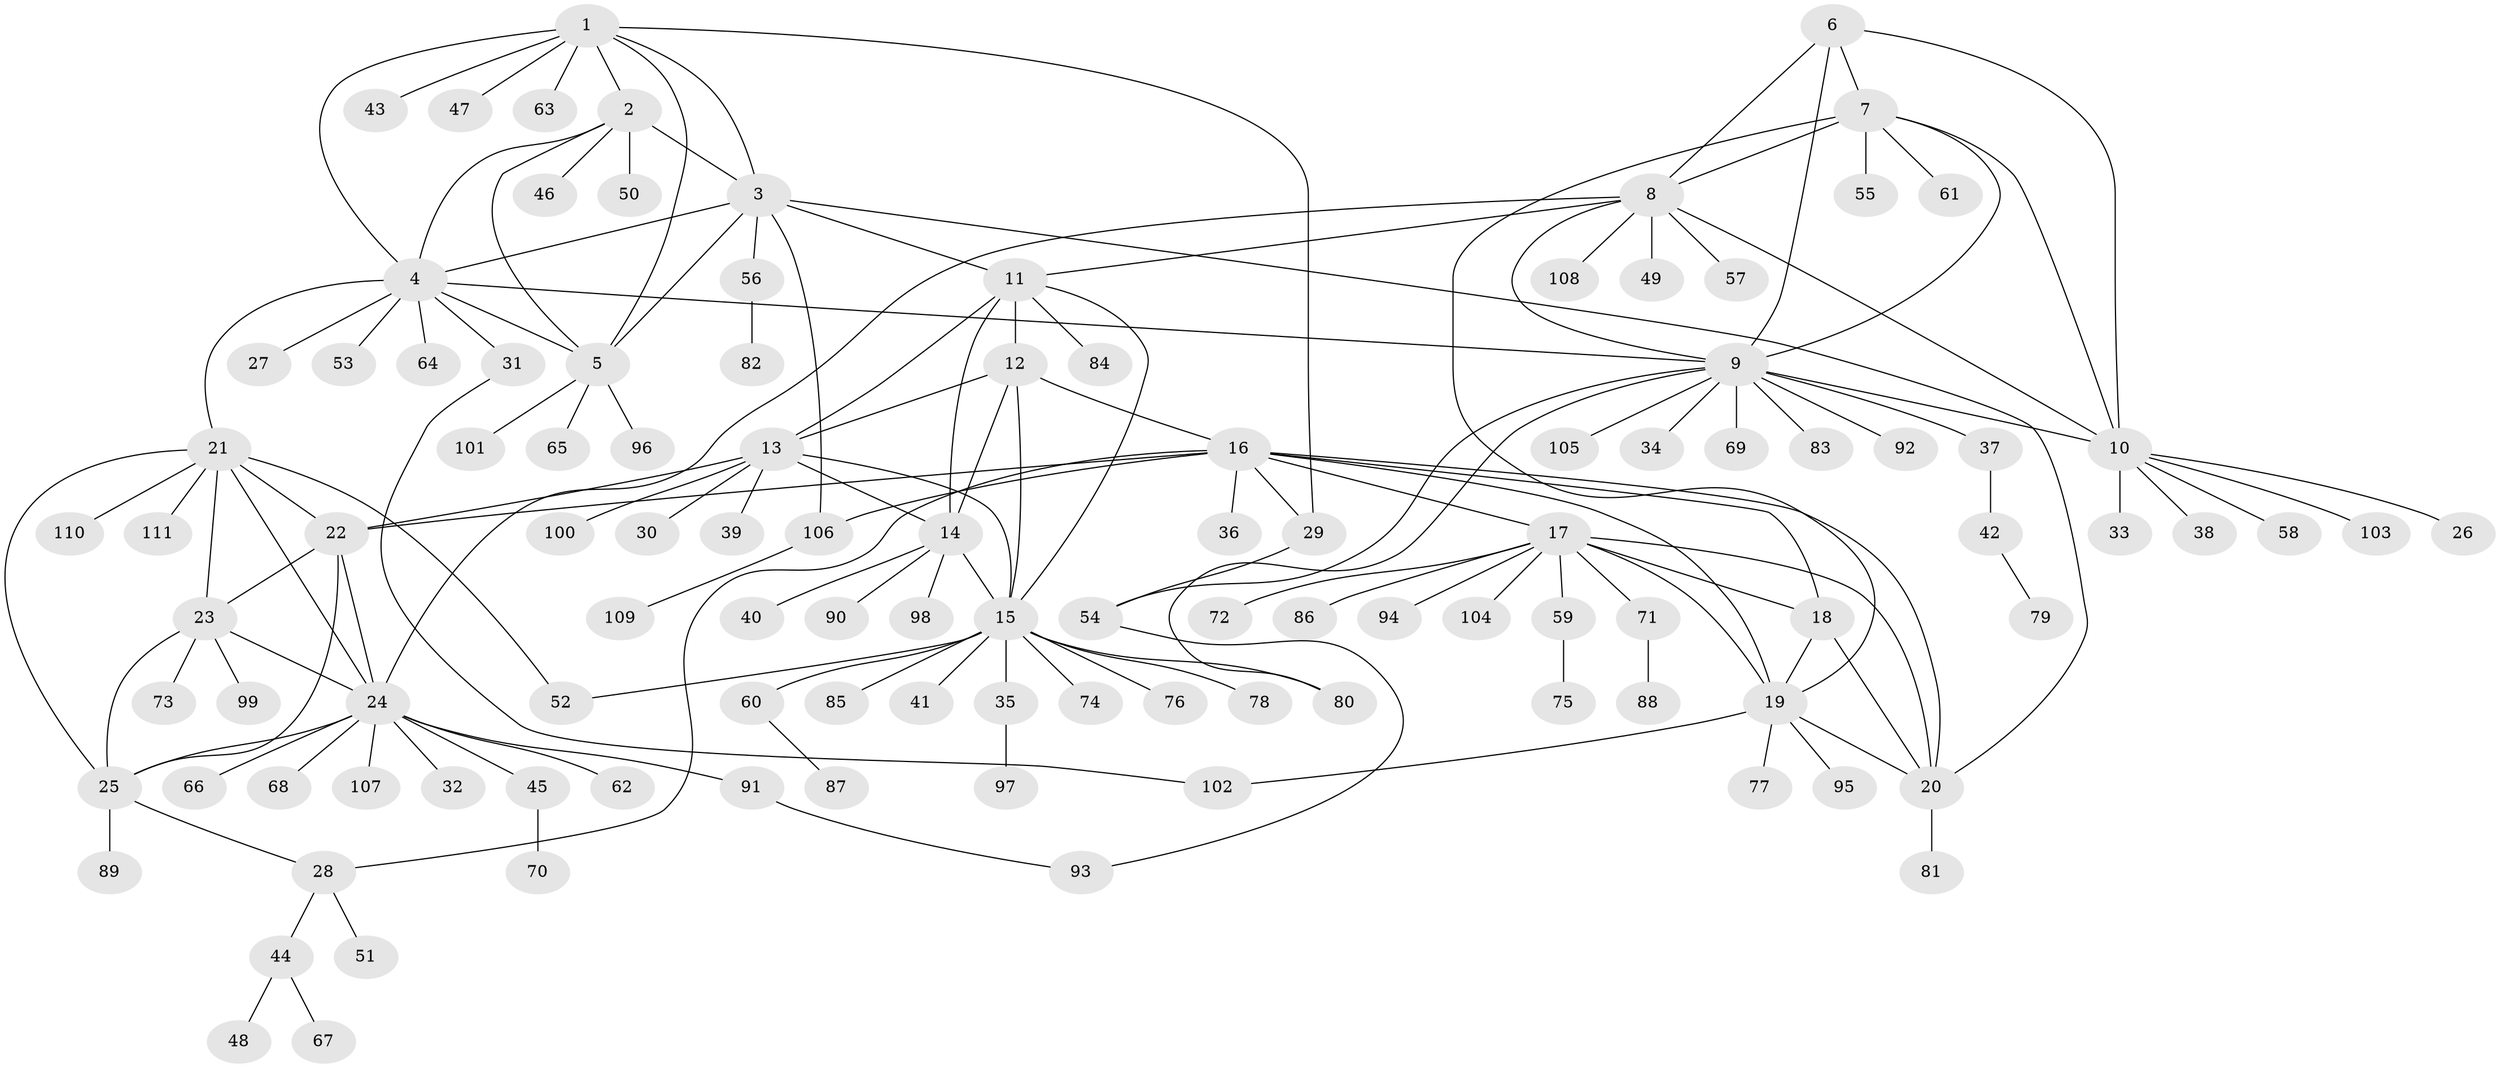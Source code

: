 // coarse degree distribution, {9: 0.058823529411764705, 3: 0.14705882352941177, 6: 0.17647058823529413, 4: 0.11764705882352941, 5: 0.08823529411764706, 8: 0.058823529411764705, 7: 0.029411764705882353, 1: 0.2647058823529412, 2: 0.058823529411764705}
// Generated by graph-tools (version 1.1) at 2025/52/03/04/25 22:52:24]
// undirected, 111 vertices, 154 edges
graph export_dot {
  node [color=gray90,style=filled];
  1;
  2;
  3;
  4;
  5;
  6;
  7;
  8;
  9;
  10;
  11;
  12;
  13;
  14;
  15;
  16;
  17;
  18;
  19;
  20;
  21;
  22;
  23;
  24;
  25;
  26;
  27;
  28;
  29;
  30;
  31;
  32;
  33;
  34;
  35;
  36;
  37;
  38;
  39;
  40;
  41;
  42;
  43;
  44;
  45;
  46;
  47;
  48;
  49;
  50;
  51;
  52;
  53;
  54;
  55;
  56;
  57;
  58;
  59;
  60;
  61;
  62;
  63;
  64;
  65;
  66;
  67;
  68;
  69;
  70;
  71;
  72;
  73;
  74;
  75;
  76;
  77;
  78;
  79;
  80;
  81;
  82;
  83;
  84;
  85;
  86;
  87;
  88;
  89;
  90;
  91;
  92;
  93;
  94;
  95;
  96;
  97;
  98;
  99;
  100;
  101;
  102;
  103;
  104;
  105;
  106;
  107;
  108;
  109;
  110;
  111;
  1 -- 2;
  1 -- 3;
  1 -- 4;
  1 -- 5;
  1 -- 29;
  1 -- 43;
  1 -- 47;
  1 -- 63;
  2 -- 3;
  2 -- 4;
  2 -- 5;
  2 -- 46;
  2 -- 50;
  3 -- 4;
  3 -- 5;
  3 -- 11;
  3 -- 20;
  3 -- 56;
  3 -- 106;
  4 -- 5;
  4 -- 9;
  4 -- 21;
  4 -- 27;
  4 -- 31;
  4 -- 53;
  4 -- 64;
  5 -- 65;
  5 -- 96;
  5 -- 101;
  6 -- 7;
  6 -- 8;
  6 -- 9;
  6 -- 10;
  7 -- 8;
  7 -- 9;
  7 -- 10;
  7 -- 19;
  7 -- 55;
  7 -- 61;
  8 -- 9;
  8 -- 10;
  8 -- 11;
  8 -- 24;
  8 -- 49;
  8 -- 57;
  8 -- 108;
  9 -- 10;
  9 -- 34;
  9 -- 37;
  9 -- 54;
  9 -- 69;
  9 -- 80;
  9 -- 83;
  9 -- 92;
  9 -- 105;
  10 -- 26;
  10 -- 33;
  10 -- 38;
  10 -- 58;
  10 -- 103;
  11 -- 12;
  11 -- 13;
  11 -- 14;
  11 -- 15;
  11 -- 84;
  12 -- 13;
  12 -- 14;
  12 -- 15;
  12 -- 16;
  13 -- 14;
  13 -- 15;
  13 -- 22;
  13 -- 30;
  13 -- 39;
  13 -- 100;
  14 -- 15;
  14 -- 40;
  14 -- 90;
  14 -- 98;
  15 -- 35;
  15 -- 41;
  15 -- 52;
  15 -- 60;
  15 -- 74;
  15 -- 76;
  15 -- 78;
  15 -- 80;
  15 -- 85;
  16 -- 17;
  16 -- 18;
  16 -- 19;
  16 -- 20;
  16 -- 22;
  16 -- 28;
  16 -- 29;
  16 -- 36;
  16 -- 106;
  17 -- 18;
  17 -- 19;
  17 -- 20;
  17 -- 59;
  17 -- 71;
  17 -- 72;
  17 -- 86;
  17 -- 94;
  17 -- 104;
  18 -- 19;
  18 -- 20;
  19 -- 20;
  19 -- 77;
  19 -- 95;
  19 -- 102;
  20 -- 81;
  21 -- 22;
  21 -- 23;
  21 -- 24;
  21 -- 25;
  21 -- 52;
  21 -- 110;
  21 -- 111;
  22 -- 23;
  22 -- 24;
  22 -- 25;
  23 -- 24;
  23 -- 25;
  23 -- 73;
  23 -- 99;
  24 -- 25;
  24 -- 32;
  24 -- 45;
  24 -- 62;
  24 -- 66;
  24 -- 68;
  24 -- 91;
  24 -- 107;
  25 -- 28;
  25 -- 89;
  28 -- 44;
  28 -- 51;
  29 -- 54;
  31 -- 102;
  35 -- 97;
  37 -- 42;
  42 -- 79;
  44 -- 48;
  44 -- 67;
  45 -- 70;
  54 -- 93;
  56 -- 82;
  59 -- 75;
  60 -- 87;
  71 -- 88;
  91 -- 93;
  106 -- 109;
}
